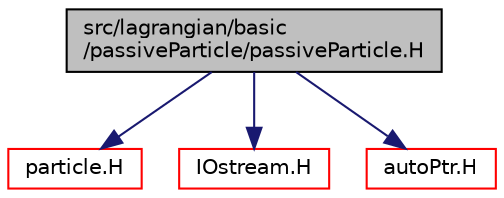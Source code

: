 digraph "src/lagrangian/basic/passiveParticle/passiveParticle.H"
{
  bgcolor="transparent";
  edge [fontname="Helvetica",fontsize="10",labelfontname="Helvetica",labelfontsize="10"];
  node [fontname="Helvetica",fontsize="10",shape=record];
  Node1 [label="src/lagrangian/basic\l/passiveParticle/passiveParticle.H",height=0.2,width=0.4,color="black", fillcolor="grey75", style="filled", fontcolor="black"];
  Node1 -> Node2 [color="midnightblue",fontsize="10",style="solid",fontname="Helvetica"];
  Node2 [label="particle.H",height=0.2,width=0.4,color="red",URL="$a06350.html"];
  Node1 -> Node3 [color="midnightblue",fontsize="10",style="solid",fontname="Helvetica"];
  Node3 [label="IOstream.H",height=0.2,width=0.4,color="red",URL="$a07780.html"];
  Node1 -> Node4 [color="midnightblue",fontsize="10",style="solid",fontname="Helvetica"];
  Node4 [label="autoPtr.H",height=0.2,width=0.4,color="red",URL="$a08446.html"];
}
